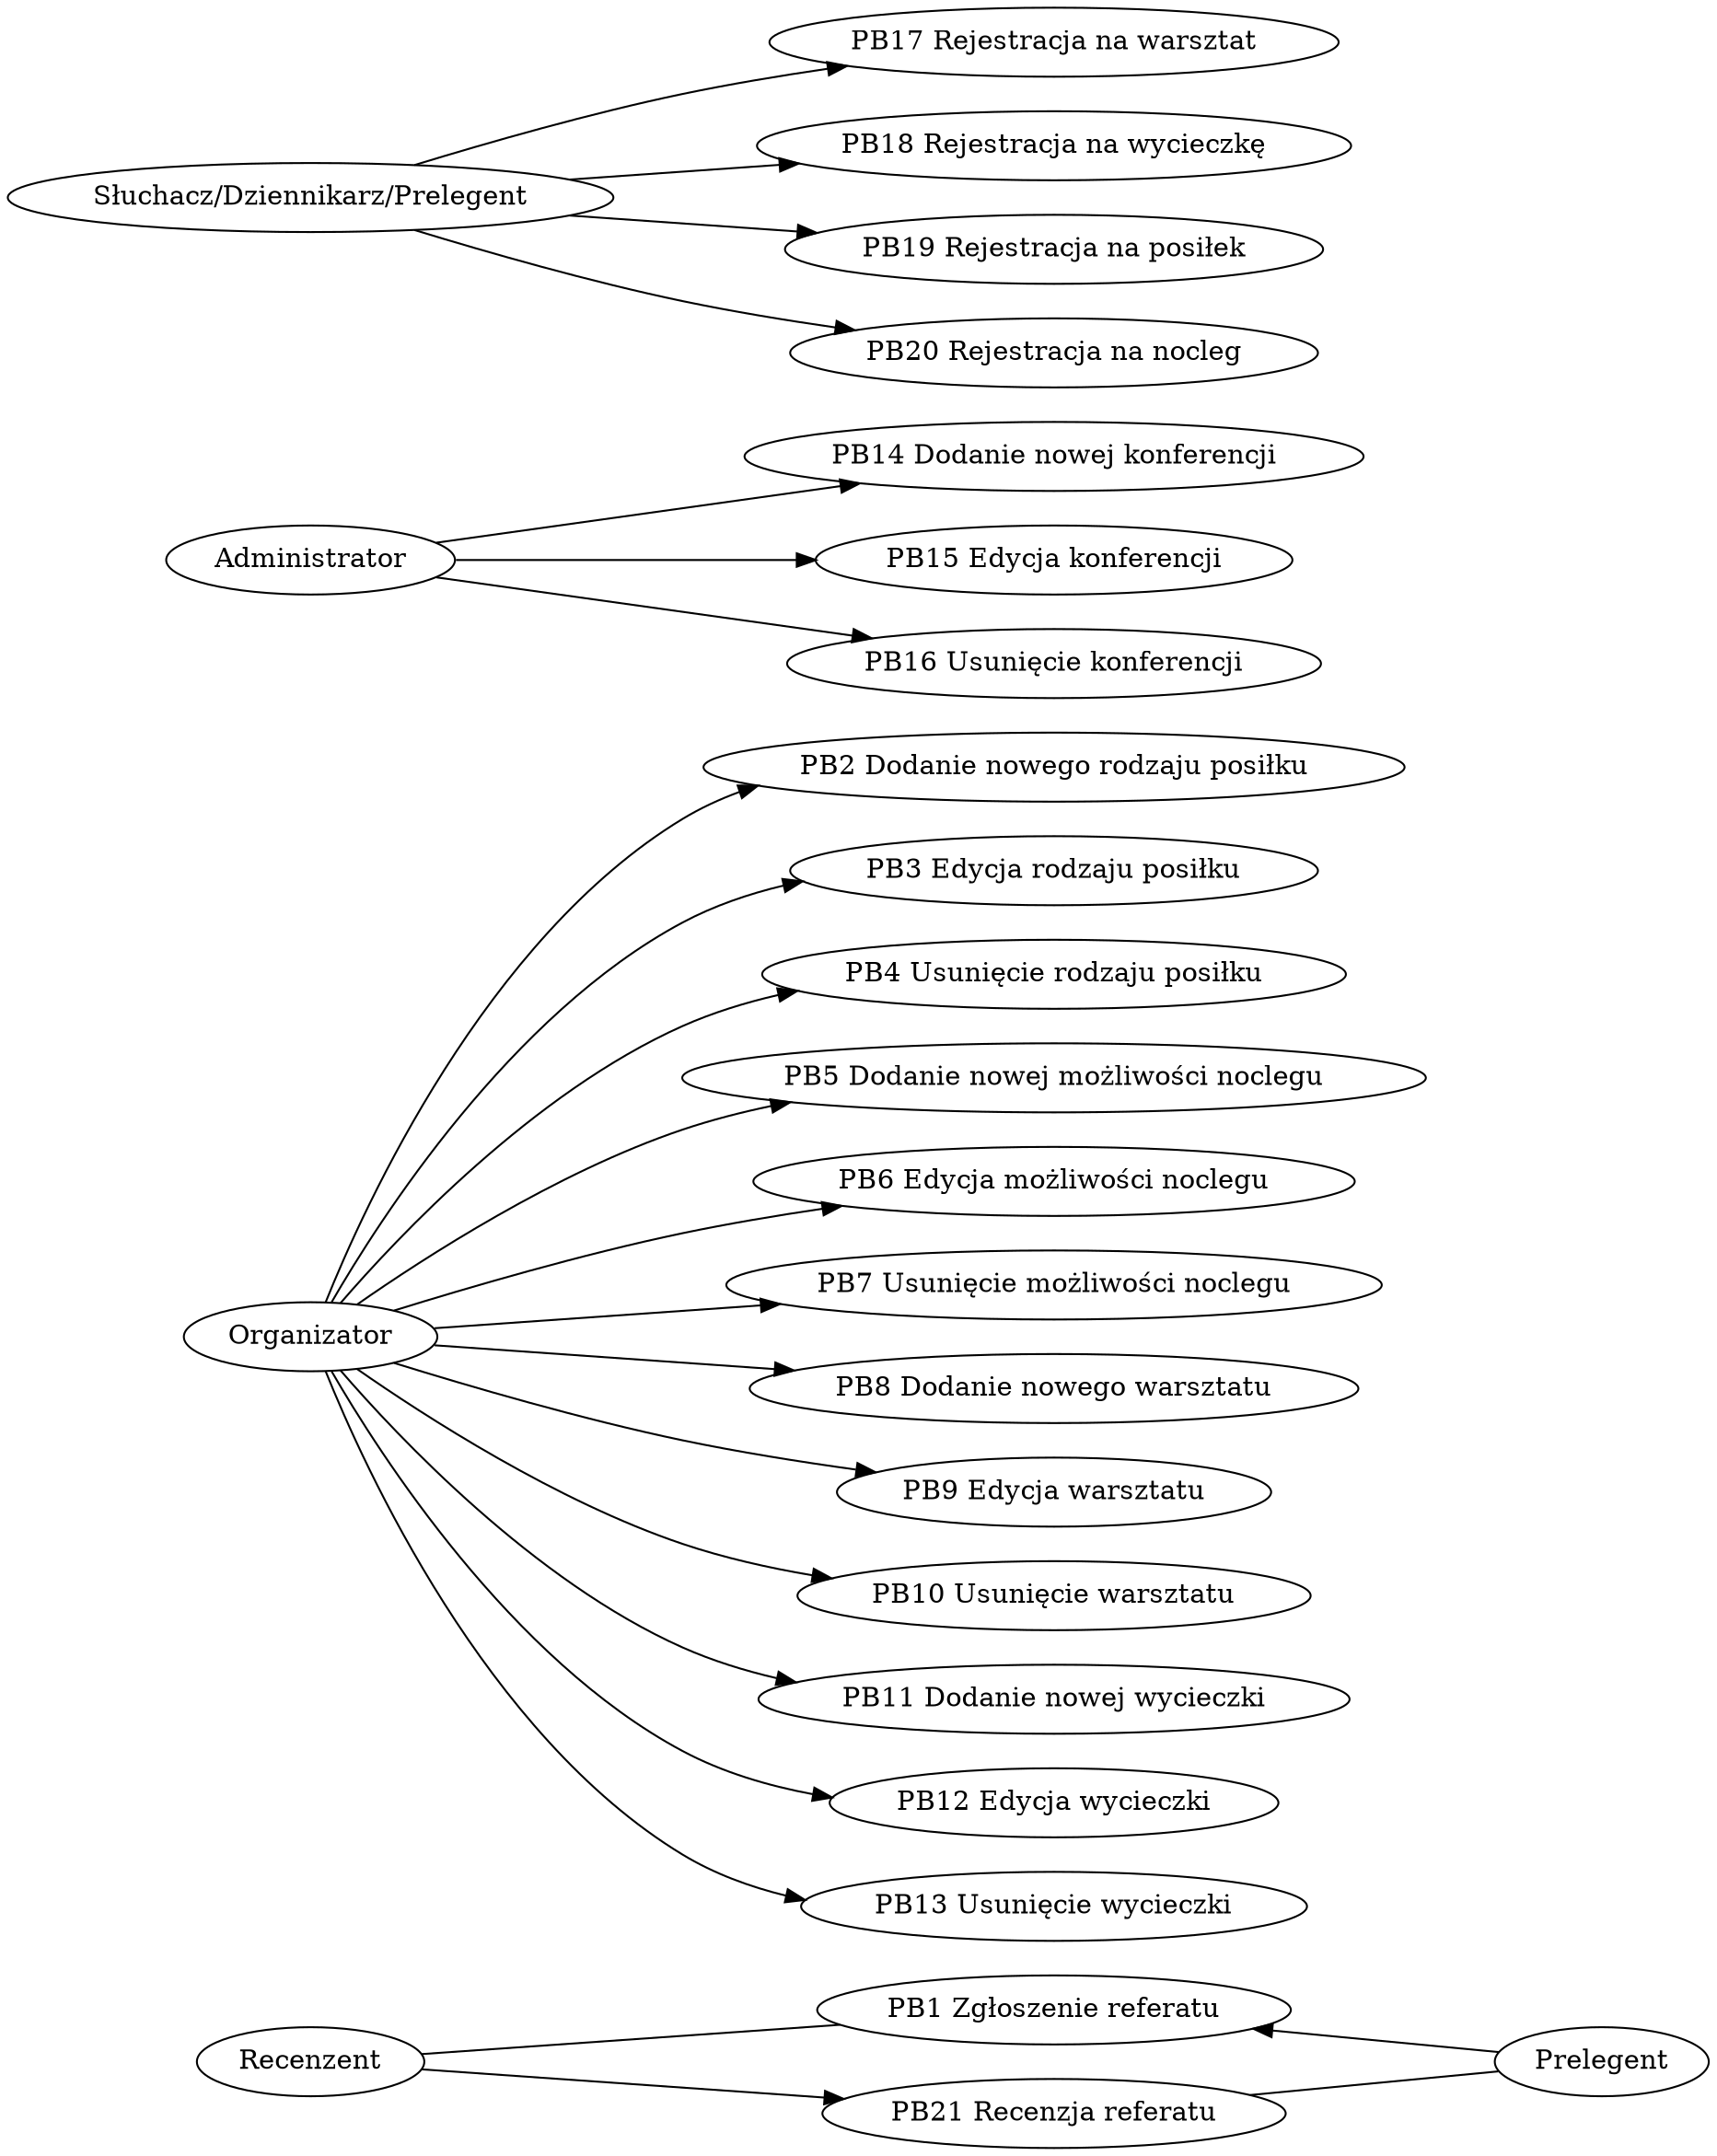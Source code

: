 digraph { rankdir=LR; "PB1 Zgłoszenie referatu" -> "Prelegent" [dir=back]
"Recenzent" -> "PB1 Zgłoszenie referatu" [dir=none]
"Organizator" -> "PB2 Dodanie nowego rodzaju posiłku" 
"Organizator" -> "PB3 Edycja rodzaju posiłku" 
"Organizator" -> "PB4 Usunięcie rodzaju posiłku" 
"Organizator" -> "PB5 Dodanie nowej możliwości noclegu" 
"Organizator" -> "PB6 Edycja możliwości noclegu" 
"Organizator" -> "PB7 Usunięcie możliwości noclegu" 
"Organizator" -> "PB8 Dodanie nowego warsztatu" 
"Organizator" -> "PB9 Edycja warsztatu" 
"Organizator" -> "PB10 Usunięcie warsztatu" 
"Organizator" -> "PB11 Dodanie nowej wycieczki" 
"Organizator" -> "PB12 Edycja wycieczki" 
"Organizator" -> "PB13 Usunięcie wycieczki" 
"Administrator" -> "PB14 Dodanie nowej konferencji" 
"Administrator" -> "PB15 Edycja konferencji" 
"Administrator" -> "PB16 Usunięcie konferencji" 
"Słuchacz/Dziennikarz/Prelegent" -> "PB17 Rejestracja na warsztat" 
"Słuchacz/Dziennikarz/Prelegent" -> "PB18 Rejestracja na wycieczkę" 
"Słuchacz/Dziennikarz/Prelegent" -> "PB19 Rejestracja na posiłek" 
"Słuchacz/Dziennikarz/Prelegent" -> "PB20 Rejestracja na nocleg" 
"Recenzent" -> "PB21 Recenzja referatu" 
"PB21 Recenzja referatu" -> "Prelegent" [dir=none]
 }